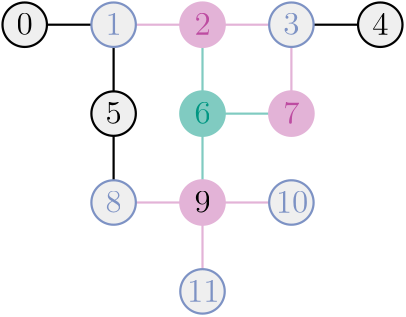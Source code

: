 <?xml version="1.0"?>
<!DOCTYPE ipe SYSTEM "ipe.dtd">
<ipe version="70005" creator="Ipe 7.1.4">
<info created="D:20150515180247" modified="D:20150519214858"/>
<ipestyle name="basic">
<symbol name="arrow/arc(spx)">
<path stroke="sym-stroke" fill="sym-stroke" pen="sym-pen">
0 0 m
-1 0.333 l
-1 -0.333 l
h
</path>
</symbol>
<symbol name="arrow/farc(spx)">
<path stroke="sym-stroke" fill="white" pen="sym-pen">
0 0 m
-1 0.333 l
-1 -0.333 l
h
</path>
</symbol>
<symbol name="mark/circle(sx)" transformations="translations">
<path fill="sym-stroke">
0.6 0 0 0.6 0 0 e
0.4 0 0 0.4 0 0 e
</path>
</symbol>
<symbol name="mark/disk(sx)" transformations="translations">
<path fill="sym-stroke">
0.6 0 0 0.6 0 0 e
</path>
</symbol>
<symbol name="mark/fdisk(sfx)" transformations="translations">
<group>
<path fill="sym-fill">
0.5 0 0 0.5 0 0 e
</path>
<path fill="sym-stroke" fillrule="eofill">
0.6 0 0 0.6 0 0 e
0.4 0 0 0.4 0 0 e
</path>
</group>
</symbol>
<symbol name="mark/box(sx)" transformations="translations">
<path fill="sym-stroke" fillrule="eofill">
-0.6 -0.6 m
0.6 -0.6 l
0.6 0.6 l
-0.6 0.6 l
h
-0.4 -0.4 m
0.4 -0.4 l
0.4 0.4 l
-0.4 0.4 l
h
</path>
</symbol>
<symbol name="mark/square(sx)" transformations="translations">
<path fill="sym-stroke">
-0.6 -0.6 m
0.6 -0.6 l
0.6 0.6 l
-0.6 0.6 l
h
</path>
</symbol>
<symbol name="mark/fsquare(sfx)" transformations="translations">
<group>
<path fill="sym-fill">
-0.5 -0.5 m
0.5 -0.5 l
0.5 0.5 l
-0.5 0.5 l
h
</path>
<path fill="sym-stroke" fillrule="eofill">
-0.6 -0.6 m
0.6 -0.6 l
0.6 0.6 l
-0.6 0.6 l
h
-0.4 -0.4 m
0.4 -0.4 l
0.4 0.4 l
-0.4 0.4 l
h
</path>
</group>
</symbol>
<symbol name="mark/cross(sx)" transformations="translations">
<group>
<path fill="sym-stroke">
-0.43 -0.57 m
0.57 0.43 l
0.43 0.57 l
-0.57 -0.43 l
h
</path>
<path fill="sym-stroke">
-0.43 0.57 m
0.57 -0.43 l
0.43 -0.57 l
-0.57 0.43 l
h
</path>
</group>
</symbol>
<symbol name="arrow/fnormal(spx)">
<path stroke="sym-stroke" fill="white" pen="sym-pen">
0 0 m
-1 0.333 l
-1 -0.333 l
h
</path>
</symbol>
<symbol name="arrow/pointed(spx)">
<path stroke="sym-stroke" fill="sym-stroke" pen="sym-pen">
0 0 m
-1 0.333 l
-0.8 0 l
-1 -0.333 l
h
</path>
</symbol>
<symbol name="arrow/fpointed(spx)">
<path stroke="sym-stroke" fill="white" pen="sym-pen">
0 0 m
-1 0.333 l
-0.8 0 l
-1 -0.333 l
h
</path>
</symbol>
<symbol name="arrow/linear(spx)">
<path stroke="sym-stroke" pen="sym-pen">
-1 0.333 m
0 0 l
-1 -0.333 l
</path>
</symbol>
<symbol name="arrow/fdouble(spx)">
<path stroke="sym-stroke" fill="white" pen="sym-pen">
0 0 m
-1 0.333 l
-1 -0.333 l
h
-1 0 m
-2 0.333 l
-2 -0.333 l
h
</path>
</symbol>
<symbol name="arrow/double(spx)">
<path stroke="sym-stroke" fill="sym-stroke" pen="sym-pen">
0 0 m
-1 0.333 l
-1 -0.333 l
h
-1 0 m
-2 0.333 l
-2 -0.333 l
h
</path>
</symbol>
<pen name="heavier" value="0.8"/>
<pen name="fat" value="1.2"/>
<pen name="ultrafat" value="2"/>
<symbolsize name="large" value="5"/>
<symbolsize name="small" value="2"/>
<symbolsize name="tiny" value="1.1"/>
<arrowsize name="large" value="10"/>
<arrowsize name="small" value="5"/>
<arrowsize name="tiny" value="3"/>
<color name="red" value="1 0 0"/>
<color name="green" value="0 1 0"/>
<color name="blue" value="0 0 1"/>
<color name="yellow" value="1 1 0"/>
<color name="orange" value="1 0.647 0"/>
<color name="gold" value="1 0.843 0"/>
<color name="purple" value="0.627 0.125 0.941"/>
<color name="gray" value="0.745"/>
<color name="brown" value="0.647 0.165 0.165"/>
<color name="navy" value="0 0 0.502"/>
<color name="pink" value="1 0.753 0.796"/>
<color name="seagreen" value="0.18 0.545 0.341"/>
<color name="turquoise" value="0.251 0.878 0.816"/>
<color name="violet" value="0.933 0.51 0.933"/>
<color name="darkblue" value="0 0 0.545"/>
<color name="darkcyan" value="0 0.545 0.545"/>
<color name="darkgray" value="0.663"/>
<color name="darkgreen" value="0 0.392 0"/>
<color name="darkmagenta" value="0.545 0 0.545"/>
<color name="darkorange" value="1 0.549 0"/>
<color name="darkred" value="0.545 0 0"/>
<color name="lightblue" value="0.678 0.847 0.902"/>
<color name="lightcyan" value="0.878 1 1"/>
<color name="lightgray" value="0.827"/>
<color name="lightgreen" value="0.565 0.933 0.565"/>
<color name="lightyellow" value="1 1 0.878"/>
<dashstyle name="dashed" value="[4] 0"/>
<dashstyle name="dotted" value="[1 3] 0"/>
<dashstyle name="dash dotted" value="[4 2 1 2] 0"/>
<dashstyle name="dash dot dotted" value="[4 2 1 2 1 2] 0"/>
<textsize name="large" value="\large"/>
<textsize name="Large" value="\Large"/>
<textsize name="LARGE" value="\LARGE"/>
<textsize name="huge" value="\huge"/>
<textsize name="Huge" value="\Huge"/>
<textsize name="small" value="\small"/>
<textsize name="footnote" value="\footnotesize"/>
<textsize name="tiny" value="\tiny"/>
<textstyle name="center" begin="\begin{center}" end="\end{center}"/>
<textstyle name="itemize" begin="\begin{itemize}" end="\end{itemize}"/>
<textstyle name="item" begin="\begin{itemize}\item{}" end="\end{itemize}"/>
<gridsize name="4 pts" value="4"/>
<gridsize name="8 pts (~3 mm)" value="8"/>
<gridsize name="16 pts (~6 mm)" value="16"/>
<gridsize name="32 pts (~12 mm)" value="32"/>
<gridsize name="10 pts (~3.5 mm)" value="10"/>
<gridsize name="20 pts (~7 mm)" value="20"/>
<gridsize name="14 pts (~5 mm)" value="14"/>
<gridsize name="28 pts (~10 mm)" value="28"/>
<gridsize name="56 pts (~20 mm)" value="56"/>
<anglesize name="90 deg" value="90"/>
<anglesize name="60 deg" value="60"/>
<anglesize name="45 deg" value="45"/>
<anglesize name="30 deg" value="30"/>
<anglesize name="22.5 deg" value="22.5"/>
<tiling name="falling" angle="-60" step="4" width="1"/>
<tiling name="rising" angle="30" step="4" width="1"/>
</ipestyle>
<ipestyle name="kitcolors">
<color name="KITwhite" value="1"/>
<color name="KITblack" value="0"/>
<color name="KITblack70" value="0.3"/>
<color name="KITblack50" value="0.5"/>
<color name="KITblack30" value="0.7"/>
<color name="KITblack15" value="0.85"/>
<color name="KITgreen" value="0 0.588 0.509"/>
<color name="KITgreen70" value="0.3 0.711 0.656"/>
<color name="KITgreen50" value="0.5 0.794 0.754"/>
<color name="KITgreen30" value="0.7 0.876 0.852"/>
<color name="KITgreen15" value="0.85 0.938 0.926"/>
<color name="KITblue" value="0.274 0.392 0.666"/>
<color name="KITblue70" value="0.492 0.574 0.766"/>
<color name="KITblue50" value="0.637 0.696 0.833"/>
<color name="KITblue30" value="0.782 0.817 0.9"/>
<color name="KITblue15" value="0.891 0.908 0.95"/>
<color name="KITred" value="0.627 0.117 0.156"/>
<color name="KITred70" value="0.739 0.382 0.409"/>
<color name="KITred50" value="0.813 0.558 0.578"/>
<color name="KITred30" value="0.888 0.735 0.747"/>
<color name="KITred15" value="0.944 0.867 0.873"/>
<color name="KITpalegreen" value="0.509 0.745 0.235"/>
<color name="KITpalegreen70" value="0.656 0.821 0.464"/>
<color name="KITpalegreen50" value="0.754 0.872 0.617"/>
<color name="KITpalegreen30" value="0.852 0.923 0.77"/>
<color name="KITpalegreen15" value="0.926 0.961 0.885"/>
<color name="KITyellow" value="0.98 0.901 0.078"/>
<color name="KITyellow70" value="0.986 0.931 0.354"/>
<color name="KITyellow50" value="0.99 0.95 0.539"/>
<color name="KITyellow30" value="0.994 0.97 0.723"/>
<color name="KITyellow15" value="0.997 0.985 0.861"/>
<color name="KITorange" value="0.862 0.627 0.117"/>
<color name="KITorange70" value="0.903 0.739 0.382"/>
<color name="KITorange50" value="0.931 0.813 0.558"/>
<color name="KITorange30" value="0.958 0.888 0.735"/>
<color name="KITorange15" value="0.979 0.944 0.867"/>
<color name="KITbrown" value="0.627 0.509 0.196"/>
<color name="KITbrown70" value="0.739 0.656 0.437"/>
<color name="KITbrown50" value="0.813 0.754 0.598"/>
<color name="KITbrown30" value="0.888 0.852 0.758"/>
<color name="KITbrown15" value="0.944 0.926 0.879"/>
<color name="KITlilac" value="0.627 0 0.47"/>
<color name="KITlilac70" value="0.739 0.3 0.629"/>
<color name="KITlilac50" value="0.813 0.5 0.735"/>
<color name="KITlilac30" value="0.888 0.7 0.841"/>
<color name="KITlilac15" value="0.944 0.85 0.92"/>
<color name="KITcyanblue" value="0.313 0.666 0.901"/>
<color name="KITcyanblue70" value="0.519 0.766 0.931"/>
<color name="KITcyanblue50" value="0.656 0.833 0.95"/>
<color name="KITcyanblue30" value="0.794 0.9 0.97"/>
<color name="KITcyanblue15" value="0.897 0.95 0.985"/>
<color name="KITseablue" value="0.196 0.313 0.549"/>
<color name="KITseablue70" value="0.437 0.519 0.684"/>
<color name="KITseablue50" value="0.598 0.656 0.774"/>
<color name="KITseablue30" value="0.758 0.794 0.864"/>
<color name="KITseablue15" value="0.879 0.897 0.932"/>
<color name="KITbrightred" value="1 0.176 0.353"/>
<color name="KITbrightblue" value="0 0.31 0.941"/>
<color name="KITbrightgreen" value="0 0.824 0.706"/>
</ipestyle>
<page>
<layer name="alpha"/>
<layer name="beta"/>
<layer name="gamma"/>
<view layers="alpha beta gamma" active="alpha"/>
<path layer="beta" stroke="KITblack" fill="KITblack15" pen="heavier">
32 824 m
48 824 l
</path>
<path stroke="KITlilac30" fill="KITlilac30" pen="heavier">
64 824 m
80 824 l
</path>
<path stroke="KITlilac30" fill="KITlilac30" pen="heavier">
96 824 m
112 824 l
</path>
<path stroke="KITlilac30" fill="KITlilac50" pen="heavier">
120 816 m
120 800 l
</path>
<path stroke="KITgreen50" fill="KITblack15" pen="heavier">
88 816 m
88 800 l
</path>
<path stroke="KITblack" fill="KITblack15" pen="heavier">
56 816 m
56 800 l
</path>
<path stroke="KITgreen50" fill="KITblack15" pen="heavier">
96 792 m
112 792 l
</path>
<path stroke="KITblack" fill="KITblack15" pen="heavier">
56 784 m
56 768 l
</path>
<path stroke="KITgreen50" fill="KITblack15" pen="heavier">
88 784 m
88 768 l
</path>
<path stroke="KITblack" fill="KITblack15" pen="heavier">
128 824 m
144 824 l
</path>
<path stroke="KITlilac30" fill="KITlilac30" pen="heavier">
88 752 m
88 736 l
</path>
<path stroke="KITlilac30" fill="KITlilac30" pen="heavier">
96 760 m
112 760 l
</path>
<path stroke="KITlilac30" fill="KITlilac30" pen="heavier">
64 760 m
80 760 l
</path>
<group layer="alpha">
<path stroke="KITlilac30" fill="KITlilac30" pen="heavier">
8 0 0 8 120 792 e
</path>
</group>
<path stroke="KITblack" fill="0.937" pen="heavier">
8 0 0 8 24 824 e
</path>
<path stroke="KITblue70" fill="0.937" pen="heavier">
8 0 0 8 56 824 e
</path>
<path stroke="KITlilac30" fill="KITlilac30" pen="heavier">
8 0 0 8 88 824 e
</path>
<path stroke="KITblue70" fill="0.937" pen="heavier">
8 0 0 8 120 824 e
</path>
<path stroke="KITblack" fill="0.937" pen="heavier">
8 0 0 8 152 824 e
</path>
<path stroke="KITblack" fill="0.937" pen="heavier">
8 0 0 8 56 792 e
</path>
<path stroke="KITblue70" fill="0.937" pen="heavier">
8 0 0 8 120 760 e
</path>
<path stroke="KITlilac30" fill="KITlilac30" pen="heavier">
8 0 0 8 88 760 e
</path>
<path stroke="KITblue70" fill="0.937" pen="heavier">
8 0 0 8 56 760 e
</path>
<path stroke="KITblue70" fill="0.937" pen="heavier">
8 0 0 8 88 728 e
</path>
<path stroke="KITgreen50" fill="KITgreen50" pen="heavier">
8 0 0 8 88 792 e
</path>
<text layer="gamma" matrix="1 0 0 1 -2.92174 -3.61108" transformations="translations" pos="24 824" stroke="KITblack" type="label" width="5.853" height="7.704" depth="0" valign="baseline" size="large">0</text>
<text matrix="1 0 0 1 -2.92174 -3.61108" transformations="translations" pos="56 824" stroke="KITblue70" type="label" width="5.853" height="7.704" depth="0" valign="baseline" size="large">1</text>
<text matrix="1 0 0 1 -2.92174 -3.61108" transformations="translations" pos="88 824" stroke="KITlilac70" type="label" width="5.853" height="7.704" depth="0" valign="baseline" size="large">2</text>
<text matrix="1 0 0 1 -2.92174 -3.61108" transformations="translations" pos="120 824" stroke="KITblue70" type="label" width="5.853" height="7.704" depth="0" valign="baseline" size="large">3</text>
<text matrix="1 0 0 1 -2.92174 -3.61108" transformations="translations" pos="152 824" stroke="KITblack" type="label" width="5.853" height="7.704" depth="0" valign="baseline" size="large">4</text>
<text matrix="1 0 0 1 -2.92174 -3.61108" transformations="translations" pos="56 792" stroke="KITblack" type="label" width="5.853" height="7.704" depth="0" valign="baseline" size="large">5</text>
<text matrix="1 0 0 1 -2.92174 -3.61108" transformations="translations" pos="120 792" stroke="KITlilac70" type="label" width="5.853" height="7.704" depth="0" valign="baseline" size="large">7</text>
<text matrix="1 0 0 1 -2.92174 -3.61108" transformations="translations" pos="56 760" stroke="KITblue70" type="label" width="5.853" height="7.704" depth="0" valign="baseline" size="large">8</text>
<text matrix="1 0 0 1 -2.92174 -3.61108" transformations="translations" pos="88 760" stroke="KITblack" type="label" width="5.853" height="7.704" depth="0" valign="baseline" size="large">9</text>
<text matrix="1 0 0 1 -5.61524 -3.69709" transformations="translations" pos="120 760" stroke="KITblue70" type="label" width="11.706" height="7.704" depth="0" valign="baseline" size="large">10</text>
<text matrix="1 0 0 1 -5.61524 -3.69709" transformations="translations" pos="88 728" stroke="KITblue70" type="label" width="11.706" height="7.704" depth="0" valign="baseline" size="large">11</text>
<text matrix="1 0 0 1 -2.92174 -3.61108" transformations="translations" pos="88 792" stroke="KITgreen" type="label" width="5.853" height="7.704" depth="0" valign="baseline" size="large">6</text>
</page>
</ipe>
